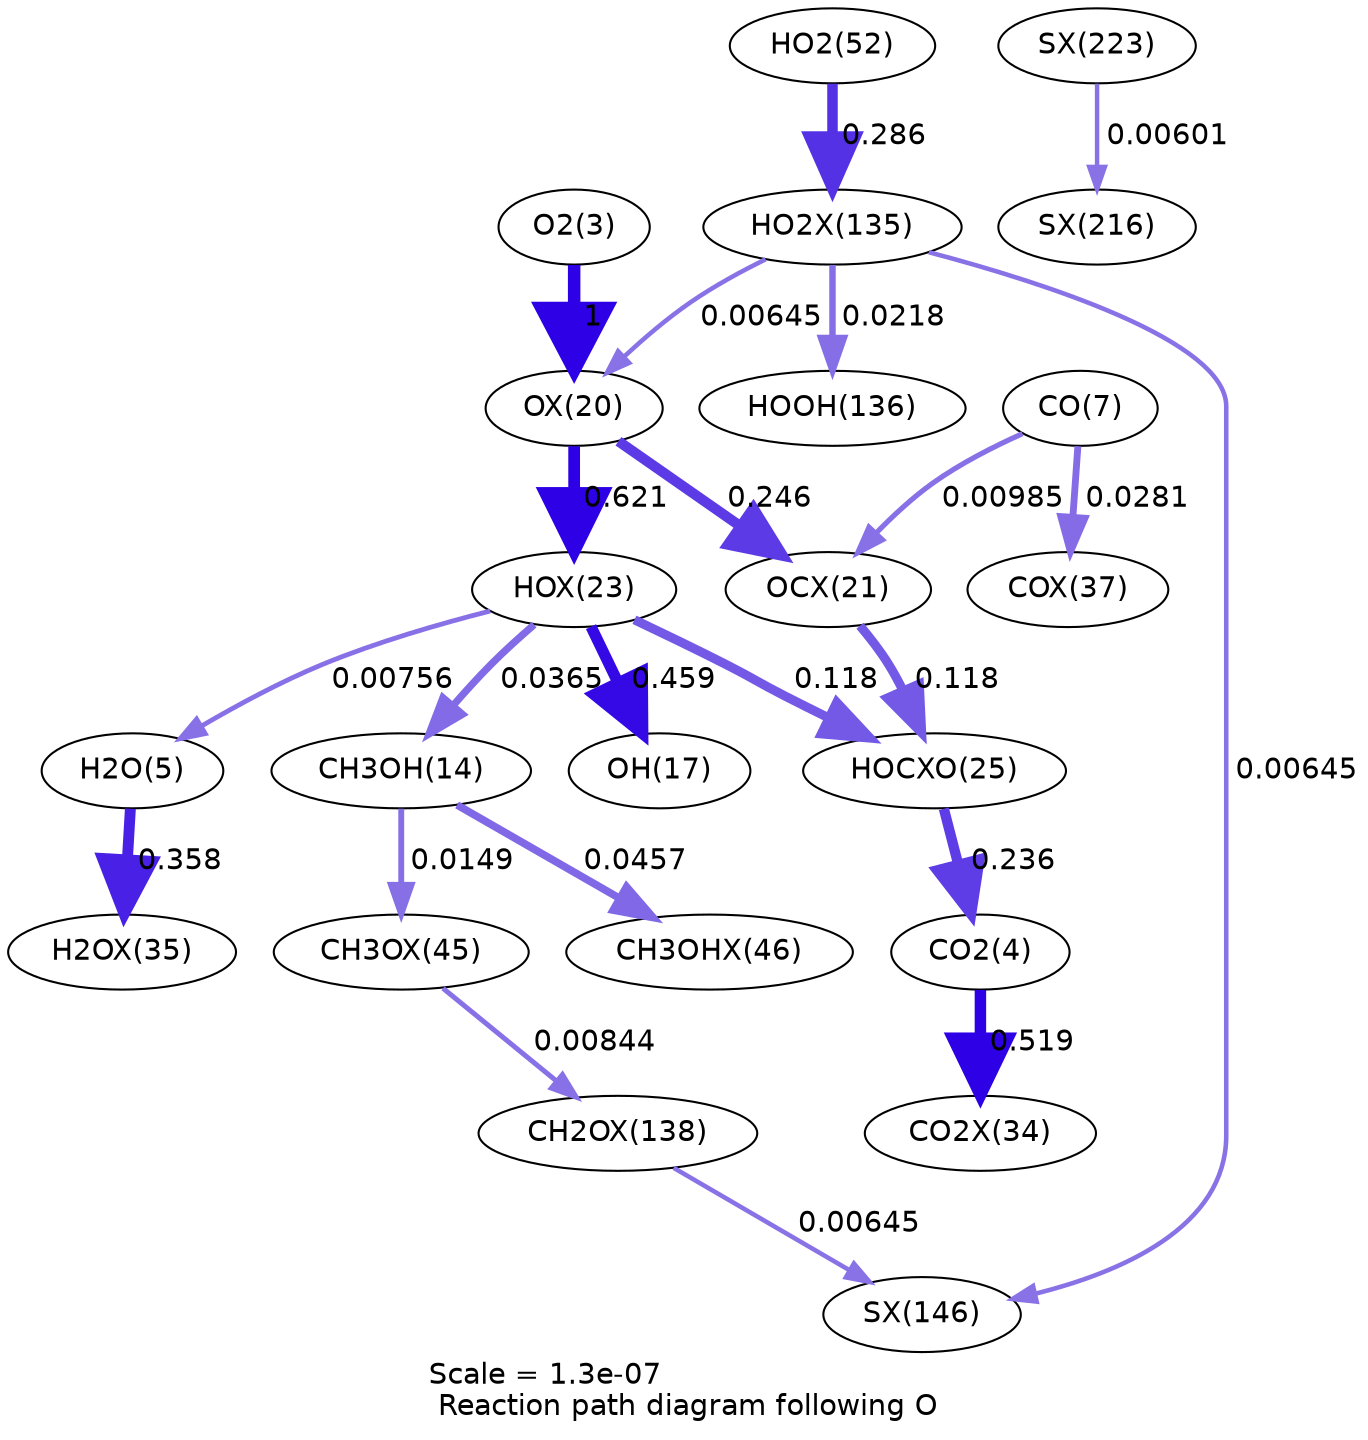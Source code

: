digraph reaction_paths {
center=1;
s5 -> s37[fontname="Helvetica", penwidth=6, arrowsize=3, color="0.7, 1.5, 0.9"
, label=" 1"];
s37 -> s40[fontname="Helvetica", penwidth=5.64, arrowsize=2.82, color="0.7, 1.12, 0.9"
, label=" 0.621"];
s63 -> s37[fontname="Helvetica", penwidth=2.19, arrowsize=1.1, color="0.7, 0.506, 0.9"
, label=" 0.00645"];
s37 -> s38[fontname="Helvetica", penwidth=4.94, arrowsize=2.47, color="0.7, 0.746, 0.9"
, label=" 0.246"];
s40 -> s16[fontname="Helvetica", penwidth=3.5, arrowsize=1.75, color="0.7, 0.536, 0.9"
, label=" 0.0365"];
s40 -> s19[fontname="Helvetica", penwidth=5.41, arrowsize=2.71, color="0.7, 0.959, 0.9"
, label=" 0.459"];
s40 -> s7[fontname="Helvetica", penwidth=2.31, arrowsize=1.16, color="0.7, 0.508, 0.9"
, label=" 0.00756"];
s40 -> s42[fontname="Helvetica", penwidth=4.39, arrowsize=2.19, color="0.7, 0.618, 0.9"
, label=" 0.118"];
s16 -> s56[fontname="Helvetica", penwidth=3.67, arrowsize=1.84, color="0.7, 0.546, 0.9"
, label=" 0.0457"];
s16 -> s55[fontname="Helvetica", penwidth=2.83, arrowsize=1.41, color="0.7, 0.515, 0.9"
, label=" 0.0149"];
s7 -> s47[fontname="Helvetica", penwidth=5.23, arrowsize=2.61, color="0.7, 0.858, 0.9"
, label=" 0.358"];
s63 -> s28[fontname="Helvetica", penwidth=3.11, arrowsize=1.56, color="0.7, 0.522, 0.9"
, label=" 0.0218"];
s55 -> s64[fontname="Helvetica", penwidth=2.4, arrowsize=1.2, color="0.7, 0.508, 0.9"
, label=" 0.00844"];
s21 -> s63[fontname="Helvetica", penwidth=5.05, arrowsize=2.53, color="0.7, 0.786, 0.9"
, label=" 0.286"];
s63 -> s68[fontname="Helvetica", penwidth=2.19, arrowsize=1.1, color="0.7, 0.506, 0.9"
, label=" 0.00645"];
s9 -> s38[fontname="Helvetica", penwidth=2.51, arrowsize=1.26, color="0.7, 0.51, 0.9"
, label=" 0.00985"];
s9 -> s49[fontname="Helvetica", penwidth=3.3, arrowsize=1.65, color="0.7, 0.528, 0.9"
, label=" 0.0281"];
s38 -> s42[fontname="Helvetica", penwidth=4.39, arrowsize=2.19, color="0.7, 0.618, 0.9"
, label=" 0.118"];
s42 -> s6[fontname="Helvetica", penwidth=4.91, arrowsize=2.45, color="0.7, 0.736, 0.9"
, label=" 0.236"];
s6 -> s46[fontname="Helvetica", penwidth=5.5, arrowsize=2.75, color="0.7, 1.02, 0.9"
, label=" 0.519"];
s64 -> s68[fontname="Helvetica", penwidth=2.19, arrowsize=1.1, color="0.7, 0.506, 0.9"
, label=" 0.00645"];
s80 -> s76[fontname="Helvetica", penwidth=2.14, arrowsize=1.07, color="0.7, 0.506, 0.9"
, label=" 0.00601"];
s5 [ fontname="Helvetica", label="O2(3)"];
s6 [ fontname="Helvetica", label="CO2(4)"];
s7 [ fontname="Helvetica", label="H2O(5)"];
s9 [ fontname="Helvetica", label="CO(7)"];
s16 [ fontname="Helvetica", label="CH3OH(14)"];
s19 [ fontname="Helvetica", label="OH(17)"];
s21 [ fontname="Helvetica", label="HO2(52)"];
s28 [ fontname="Helvetica", label="HOOH(136)"];
s37 [ fontname="Helvetica", label="OX(20)"];
s38 [ fontname="Helvetica", label="OCX(21)"];
s40 [ fontname="Helvetica", label="HOX(23)"];
s42 [ fontname="Helvetica", label="HOCXO(25)"];
s46 [ fontname="Helvetica", label="CO2X(34)"];
s47 [ fontname="Helvetica", label="H2OX(35)"];
s49 [ fontname="Helvetica", label="COX(37)"];
s55 [ fontname="Helvetica", label="CH3OX(45)"];
s56 [ fontname="Helvetica", label="CH3OHX(46)"];
s63 [ fontname="Helvetica", label="HO2X(135)"];
s64 [ fontname="Helvetica", label="CH2OX(138)"];
s68 [ fontname="Helvetica", label="SX(146)"];
s76 [ fontname="Helvetica", label="SX(216)"];
s80 [ fontname="Helvetica", label="SX(223)"];
 label = "Scale = 1.3e-07\l Reaction path diagram following O";
 fontname = "Helvetica";
}
